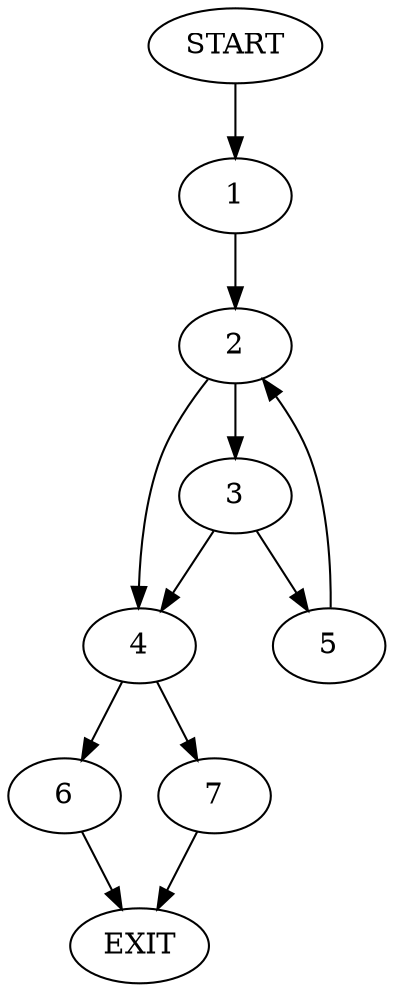 digraph {
0 [label="START"]
8 [label="EXIT"]
0 -> 1
1 -> 2
2 -> 3
2 -> 4
3 -> 4
3 -> 5
4 -> 6
4 -> 7
5 -> 2
6 -> 8
7 -> 8
}
